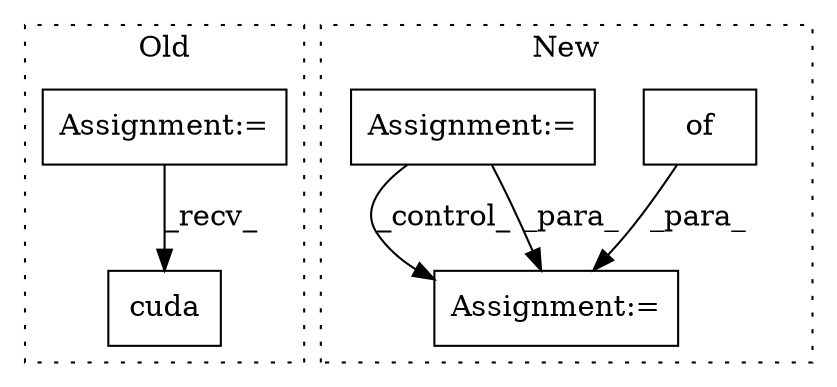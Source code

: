 digraph G {
subgraph cluster0 {
1 [label="cuda" a="32" s="2442" l="6" shape="box"];
3 [label="Assignment:=" a="7" s="2297" l="1" shape="box"];
label = "Old";
style="dotted";
}
subgraph cluster1 {
2 [label="of" a="32" s="2418" l="4" shape="box"];
4 [label="Assignment:=" a="7" s="2624" l="1" shape="box"];
5 [label="Assignment:=" a="7" s="2429,2514" l="53,2" shape="box"];
label = "New";
style="dotted";
}
2 -> 4 [label="_para_"];
3 -> 1 [label="_recv_"];
5 -> 4 [label="_control_"];
5 -> 4 [label="_para_"];
}